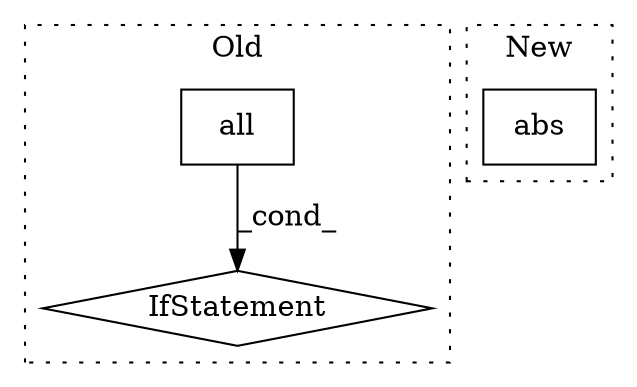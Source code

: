 digraph G {
subgraph cluster0 {
1 [label="all" a="32" s="2492,2518" l="4,1" shape="box"];
3 [label="IfStatement" a="25" s="2482,2519" l="4,2" shape="diamond"];
label = "Old";
style="dotted";
}
subgraph cluster1 {
2 [label="abs" a="32" s="2360,2365" l="4,1" shape="box"];
label = "New";
style="dotted";
}
1 -> 3 [label="_cond_"];
}